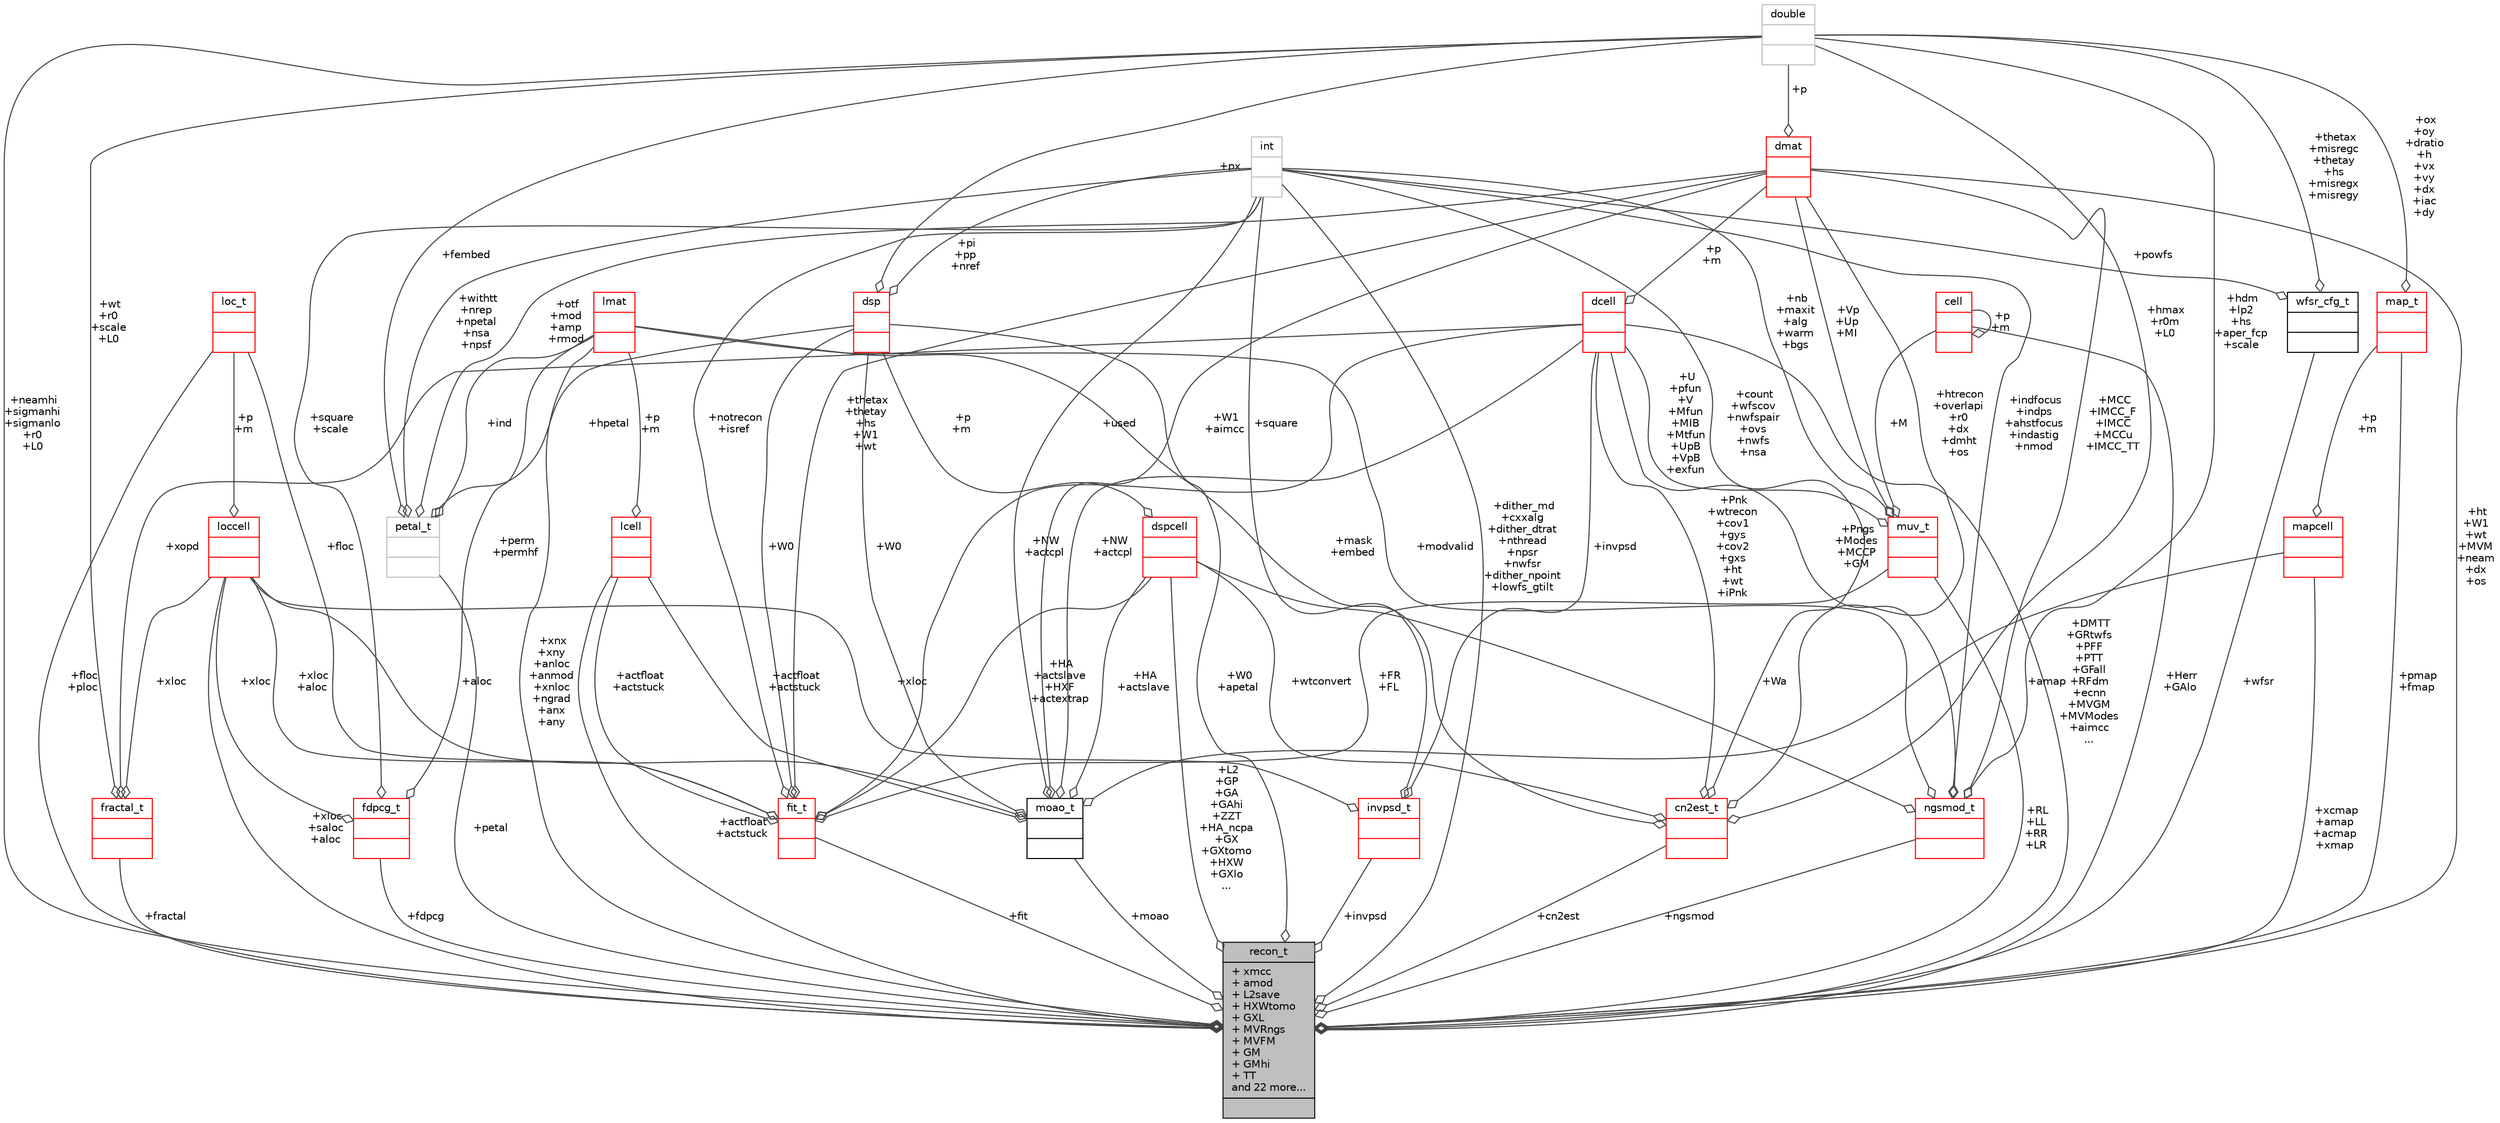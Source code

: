 digraph "recon_t"
{
 // INTERACTIVE_SVG=YES
  bgcolor="transparent";
  edge [fontname="Helvetica",fontsize="10",labelfontname="Helvetica",labelfontsize="10"];
  node [fontname="Helvetica",fontsize="10",shape=record];
  Node263 [label="{recon_t\n|+ xmcc\l+ amod\l+ L2save\l+ HXWtomo\l+ GXL\l+ MVRngs\l+ MVFM\l+ GM\l+ GMhi\l+ TT\land 22 more...\l|}",height=0.2,width=0.4,color="black", fillcolor="grey75", style="filled", fontcolor="black"];
  Node264 -> Node263 [color="grey25",fontsize="10",style="solid",label=" +DMTT\n+GRtwfs\n+PFF\n+PTT\n+GFall\n+RFdm\n+ecnn\n+MVGM\n+MVModes\n+aimcc\n..." ,arrowhead="odiamond",fontname="Helvetica"];
  Node264 [label="{dcell\n||}",height=0.2,width=0.4,color="red",URL="$type_8h.html#structdcell"];
  Node272 -> Node264 [color="grey25",fontsize="10",style="solid",label=" +p\n+m" ,arrowhead="odiamond",fontname="Helvetica"];
  Node272 [label="{dmat\n||}",height=0.2,width=0.4,color="red",URL="$type_8h.html#structdmat"];
  Node275 -> Node272 [color="grey25",fontsize="10",style="solid",label=" +p" ,arrowhead="odiamond",fontname="Helvetica"];
  Node275 [label="{double\n||}",height=0.2,width=0.4,color="grey75"];
  Node278 -> Node263 [color="grey25",fontsize="10",style="solid",label=" +xloc\n+saloc\n+aloc" ,arrowhead="odiamond",fontname="Helvetica"];
  Node278 [label="{loccell\n||}",height=0.2,width=0.4,color="red",URL="$type_8h.html#structloccell"];
  Node280 -> Node278 [color="grey25",fontsize="10",style="solid",label=" +p\n+m" ,arrowhead="odiamond",fontname="Helvetica"];
  Node280 [label="{loc_t\n||}",height=0.2,width=0.4,color="red",URL="$type_8h.html#structloc__t"];
  Node283 -> Node263 [color="grey25",fontsize="10",style="solid",label=" +petal" ,arrowhead="odiamond",fontname="Helvetica"];
  Node283 [label="{petal_t\n||}",height=0.2,width=0.4,color="grey75"];
  Node275 -> Node283 [color="grey25",fontsize="10",style="solid",label=" +fembed" ,arrowhead="odiamond",fontname="Helvetica"];
  Node284 -> Node283 [color="grey25",fontsize="10",style="solid",label=" +ind" ,arrowhead="odiamond",fontname="Helvetica"];
  Node284 [label="{lmat\n||}",height=0.2,width=0.4,color="red",URL="$type_8h.html#structlmat"];
  Node267 -> Node283 [color="grey25",fontsize="10",style="solid",label=" +withtt\n+nrep\n+npetal\n+nsa\n+npsf" ,arrowhead="odiamond",fontname="Helvetica"];
  Node267 [label="{int\n||}",height=0.2,width=0.4,color="grey75"];
  Node272 -> Node283 [color="grey25",fontsize="10",style="solid",label=" +otf\n+mod\n+amp\n+rmod" ,arrowhead="odiamond",fontname="Helvetica"];
  Node285 -> Node283 [color="grey25",fontsize="10",style="solid",label=" +hpetal" ,arrowhead="odiamond",fontname="Helvetica"];
  Node285 [label="{dsp\n||}",height=0.2,width=0.4,color="red",URL="$type_8h.html#structdsp"];
  Node275 -> Node285 [color="grey25",fontsize="10",style="solid",label=" +px" ,arrowhead="odiamond",fontname="Helvetica"];
  Node267 -> Node285 [color="grey25",fontsize="10",style="solid",label=" +pi\n+pp\n+nref" ,arrowhead="odiamond",fontname="Helvetica"];
  Node286 -> Node263 [color="grey25",fontsize="10",style="solid",label=" +L2\n+GP\n+GA\n+GAhi\n+ZZT\n+HA_ncpa\n+GX\n+GXtomo\n+HXW\n+GXlo\n..." ,arrowhead="odiamond",fontname="Helvetica"];
  Node286 [label="{dspcell\n||}",height=0.2,width=0.4,color="red",URL="$type_8h.html#structdspcell"];
  Node285 -> Node286 [color="grey25",fontsize="10",style="solid",label=" +p\n+m" ,arrowhead="odiamond",fontname="Helvetica"];
  Node287 -> Node263 [color="grey25",fontsize="10",style="solid",label=" +Herr\n+GAlo" ,arrowhead="odiamond",fontname="Helvetica"];
  Node287 [label="{cell\n||}",height=0.2,width=0.4,color="red",URL="$type_8h.html#structcell"];
  Node287 -> Node287 [color="grey25",fontsize="10",style="solid",label=" +p\n+m" ,arrowhead="odiamond",fontname="Helvetica"];
  Node275 -> Node263 [color="grey25",fontsize="10",style="solid",label=" +neamhi\n+sigmanhi\n+sigmanlo\n+r0\n+L0" ,arrowhead="odiamond",fontname="Helvetica"];
  Node288 -> Node263 [color="grey25",fontsize="10",style="solid",label=" +cn2est" ,arrowhead="odiamond",fontname="Helvetica"];
  Node288 [label="{cn2est_t\n||}",height=0.2,width=0.4,color="red",URL="$cn2est_8h.html#structcn2est__t"];
  Node264 -> Node288 [color="grey25",fontsize="10",style="solid",label=" +Pnk\n+wtrecon\n+cov1\n+gys\n+cov2\n+gxs\n+ht\n+wt\n+iPnk" ,arrowhead="odiamond",fontname="Helvetica"];
  Node286 -> Node288 [color="grey25",fontsize="10",style="solid",label=" +wtconvert" ,arrowhead="odiamond",fontname="Helvetica"];
  Node275 -> Node288 [color="grey25",fontsize="10",style="solid",label=" +hmax\n+r0m\n+L0" ,arrowhead="odiamond",fontname="Helvetica"];
  Node284 -> Node288 [color="grey25",fontsize="10",style="solid",label=" +mask\n+embed" ,arrowhead="odiamond",fontname="Helvetica"];
  Node267 -> Node288 [color="grey25",fontsize="10",style="solid",label=" +count\n+wfscov\n+nwfspair\n+ovs\n+nwfs\n+nsa" ,arrowhead="odiamond",fontname="Helvetica"];
  Node272 -> Node288 [color="grey25",fontsize="10",style="solid",label=" +htrecon\n+overlapi\n+r0\n+dx\n+dmht\n+os" ,arrowhead="odiamond",fontname="Helvetica"];
  Node293 -> Node263 [color="grey25",fontsize="10",style="solid",label=" +ngsmod" ,arrowhead="odiamond",fontname="Helvetica"];
  Node293 [label="{ngsmod_t\n||}",height=0.2,width=0.4,color="red",URL="$maos_2types_8h.html#structngsmod__t"];
  Node264 -> Node293 [color="grey25",fontsize="10",style="solid",label=" +Pngs\n+Modes\n+MCCP\n+GM" ,arrowhead="odiamond",fontname="Helvetica"];
  Node286 -> Node293 [color="grey25",fontsize="10",style="solid",label=" +Wa" ,arrowhead="odiamond",fontname="Helvetica"];
  Node275 -> Node293 [color="grey25",fontsize="10",style="solid",label=" +hdm\n+lp2\n+hs\n+aper_fcp\n+scale" ,arrowhead="odiamond",fontname="Helvetica"];
  Node284 -> Node293 [color="grey25",fontsize="10",style="solid",label=" +modvalid" ,arrowhead="odiamond",fontname="Helvetica"];
  Node267 -> Node293 [color="grey25",fontsize="10",style="solid",label=" +indfocus\n+indps\n+ahstfocus\n+indastig\n+nmod" ,arrowhead="odiamond",fontname="Helvetica"];
  Node272 -> Node293 [color="grey25",fontsize="10",style="solid",label=" +MCC\n+IMCC_F\n+IMCC\n+MCCu\n+IMCC_TT" ,arrowhead="odiamond",fontname="Helvetica"];
  Node295 -> Node263 [color="grey25",fontsize="10",style="solid",label=" +moao" ,arrowhead="odiamond",fontname="Helvetica"];
  Node295 [label="{moao_t\n||}",height=0.2,width=0.4,color="black",URL="$maos_2types_8h.html#structmoao__t"];
  Node264 -> Node295 [color="grey25",fontsize="10",style="solid",label=" +NW\n+actcpl" ,arrowhead="odiamond",fontname="Helvetica"];
  Node278 -> Node295 [color="grey25",fontsize="10",style="solid",label=" +aloc" ,arrowhead="odiamond",fontname="Helvetica"];
  Node286 -> Node295 [color="grey25",fontsize="10",style="solid",label=" +HA\n+actslave" ,arrowhead="odiamond",fontname="Helvetica"];
  Node296 -> Node295 [color="grey25",fontsize="10",style="solid",label=" +actfloat\n+actstuck" ,arrowhead="odiamond",fontname="Helvetica"];
  Node296 [label="{lcell\n||}",height=0.2,width=0.4,color="red",URL="$type_8h.html#structlcell"];
  Node284 -> Node296 [color="grey25",fontsize="10",style="solid",label=" +p\n+m" ,arrowhead="odiamond",fontname="Helvetica"];
  Node267 -> Node295 [color="grey25",fontsize="10",style="solid",label=" +used" ,arrowhead="odiamond",fontname="Helvetica"];
  Node272 -> Node295 [color="grey25",fontsize="10",style="solid",label=" +W1\n+aimcc" ,arrowhead="odiamond",fontname="Helvetica"];
  Node297 -> Node295 [color="grey25",fontsize="10",style="solid",label=" +amap" ,arrowhead="odiamond",fontname="Helvetica"];
  Node297 [label="{mapcell\n||}",height=0.2,width=0.4,color="red",URL="$type_8h.html#structmapcell"];
  Node298 -> Node297 [color="grey25",fontsize="10",style="solid",label=" +p\n+m" ,arrowhead="odiamond",fontname="Helvetica"];
  Node298 [label="{map_t\n||}",height=0.2,width=0.4,color="red",URL="$type_8h.html#structmap__t"];
  Node275 -> Node298 [color="grey25",fontsize="10",style="solid",label=" +ox\n+oy\n+dratio\n+h\n+vx\n+vy\n+dx\n+iac\n+dy" ,arrowhead="odiamond",fontname="Helvetica"];
  Node285 -> Node295 [color="grey25",fontsize="10",style="solid",label=" +W0" ,arrowhead="odiamond",fontname="Helvetica"];
  Node300 -> Node263 [color="grey25",fontsize="10",style="solid",label=" +invpsd" ,arrowhead="odiamond",fontname="Helvetica"];
  Node300 [label="{invpsd_t\n||}",height=0.2,width=0.4,color="red",URL="$maos_2types_8h.html#structinvpsd__t"];
  Node278 -> Node300 [color="grey25",fontsize="10",style="solid",label=" +xloc" ,arrowhead="odiamond",fontname="Helvetica"];
  Node264 -> Node300 [color="grey25",fontsize="10",style="solid",label=" +invpsd" ,arrowhead="odiamond",fontname="Helvetica"];
  Node267 -> Node300 [color="grey25",fontsize="10",style="solid",label=" +square" ,arrowhead="odiamond",fontname="Helvetica"];
  Node284 -> Node263 [color="grey25",fontsize="10",style="solid",label=" +xnx\n+xny\n+anloc\n+anmod\n+xnloc\n+ngrad\n+anx\n+any" ,arrowhead="odiamond",fontname="Helvetica"];
  Node301 -> Node263 [color="grey25",fontsize="10",style="solid",label=" +fractal" ,arrowhead="odiamond",fontname="Helvetica"];
  Node301 [label="{fractal_t\n||}",height=0.2,width=0.4,color="red",URL="$maos_2types_8h.html#structfractal__t"];
  Node278 -> Node301 [color="grey25",fontsize="10",style="solid",label=" +xloc" ,arrowhead="odiamond",fontname="Helvetica"];
  Node264 -> Node301 [color="grey25",fontsize="10",style="solid",label=" +xopd" ,arrowhead="odiamond",fontname="Helvetica"];
  Node275 -> Node301 [color="grey25",fontsize="10",style="solid",label=" +wt\n+r0\n+scale\n+L0" ,arrowhead="odiamond",fontname="Helvetica"];
  Node296 -> Node263 [color="grey25",fontsize="10",style="solid",label=" +actfloat\n+actstuck" ,arrowhead="odiamond",fontname="Helvetica"];
  Node267 -> Node263 [color="grey25",fontsize="10",style="solid",label=" +dither_md\n+cxxalg\n+dither_dtrat\n+nthread\n+npsr\n+nwfsr\n+dither_npoint\n+lowfs_gtilt" ,arrowhead="odiamond",fontname="Helvetica"];
  Node298 -> Node263 [color="grey25",fontsize="10",style="solid",label=" +pmap\n+fmap" ,arrowhead="odiamond",fontname="Helvetica"];
  Node302 -> Node263 [color="grey25",fontsize="10",style="solid",label=" +wfsr" ,arrowhead="odiamond",fontname="Helvetica"];
  Node302 [label="{wfsr_cfg_t\n||}",height=0.2,width=0.4,color="black",URL="$parms_8h.html#structwfsr__cfg__t"];
  Node275 -> Node302 [color="grey25",fontsize="10",style="solid",label=" +thetax\n+misregc\n+thetay\n+hs\n+misregx\n+misregy" ,arrowhead="odiamond",fontname="Helvetica"];
  Node267 -> Node302 [color="grey25",fontsize="10",style="solid",label=" +powfs" ,arrowhead="odiamond",fontname="Helvetica"];
  Node297 -> Node263 [color="grey25",fontsize="10",style="solid",label=" +xcmap\n+amap\n+acmap\n+xmap" ,arrowhead="odiamond",fontname="Helvetica"];
  Node272 -> Node263 [color="grey25",fontsize="10",style="solid",label=" +ht\n+W1\n+wt\n+MVM\n+neam\n+dx\n+os" ,arrowhead="odiamond",fontname="Helvetica"];
  Node303 -> Node263 [color="grey25",fontsize="10",style="solid",label=" +RL\n+LL\n+RR\n+LR" ,arrowhead="odiamond",fontname="Helvetica"];
  Node303 [label="{muv_t\n||}",height=0.2,width=0.4,color="red",URL="$muv_8h.html#structmuv__t"];
  Node264 -> Node303 [color="grey25",fontsize="10",style="solid",label=" +U\n+pfun\n+V\n+Mfun\n+MIB\n+Mtfun\n+UpB\n+VpB\n+exfun" ,arrowhead="odiamond",fontname="Helvetica"];
  Node287 -> Node303 [color="grey25",fontsize="10",style="solid",label=" +M" ,arrowhead="odiamond",fontname="Helvetica"];
  Node267 -> Node303 [color="grey25",fontsize="10",style="solid",label=" +nb\n+maxit\n+alg\n+warm\n+bgs" ,arrowhead="odiamond",fontname="Helvetica"];
  Node272 -> Node303 [color="grey25",fontsize="10",style="solid",label=" +Vp\n+Up\n+MI" ,arrowhead="odiamond",fontname="Helvetica"];
  Node285 -> Node263 [color="grey25",fontsize="10",style="solid",label=" +W0\n+apetal" ,arrowhead="odiamond",fontname="Helvetica"];
  Node307 -> Node263 [color="grey25",fontsize="10",style="solid",label=" +fdpcg" ,arrowhead="odiamond",fontname="Helvetica"];
  Node307 [label="{fdpcg_t\n||}",height=0.2,width=0.4,color="red",URL="$maos_2types_8h.html#structfdpcg__t"];
  Node278 -> Node307 [color="grey25",fontsize="10",style="solid",label=" +xloc" ,arrowhead="odiamond",fontname="Helvetica"];
  Node284 -> Node307 [color="grey25",fontsize="10",style="solid",label=" +perm\n+permhf" ,arrowhead="odiamond",fontname="Helvetica"];
  Node267 -> Node307 [color="grey25",fontsize="10",style="solid",label=" +square\n+scale" ,arrowhead="odiamond",fontname="Helvetica"];
  Node309 -> Node263 [color="grey25",fontsize="10",style="solid",label=" +fit" ,arrowhead="odiamond",fontname="Helvetica"];
  Node309 [label="{fit_t\n||}",height=0.2,width=0.4,color="red",URL="$maos_2types_8h.html#structfit__t"];
  Node264 -> Node309 [color="grey25",fontsize="10",style="solid",label=" +NW\n+actcpl" ,arrowhead="odiamond",fontname="Helvetica"];
  Node278 -> Node309 [color="grey25",fontsize="10",style="solid",label=" +xloc\n+aloc" ,arrowhead="odiamond",fontname="Helvetica"];
  Node286 -> Node309 [color="grey25",fontsize="10",style="solid",label=" +HA\n+actslave\n+HXF\n+actextrap" ,arrowhead="odiamond",fontname="Helvetica"];
  Node296 -> Node309 [color="grey25",fontsize="10",style="solid",label=" +actfloat\n+actstuck" ,arrowhead="odiamond",fontname="Helvetica"];
  Node267 -> Node309 [color="grey25",fontsize="10",style="solid",label=" +notrecon\n+isref" ,arrowhead="odiamond",fontname="Helvetica"];
  Node272 -> Node309 [color="grey25",fontsize="10",style="solid",label=" +thetax\n+thetay\n+hs\n+W1\n+wt" ,arrowhead="odiamond",fontname="Helvetica"];
  Node303 -> Node309 [color="grey25",fontsize="10",style="solid",label=" +FR\n+FL" ,arrowhead="odiamond",fontname="Helvetica"];
  Node285 -> Node309 [color="grey25",fontsize="10",style="solid",label=" +W0" ,arrowhead="odiamond",fontname="Helvetica"];
  Node280 -> Node309 [color="grey25",fontsize="10",style="solid",label=" +floc" ,arrowhead="odiamond",fontname="Helvetica"];
  Node280 -> Node263 [color="grey25",fontsize="10",style="solid",label=" +floc\n+ploc" ,arrowhead="odiamond",fontname="Helvetica"];
}
